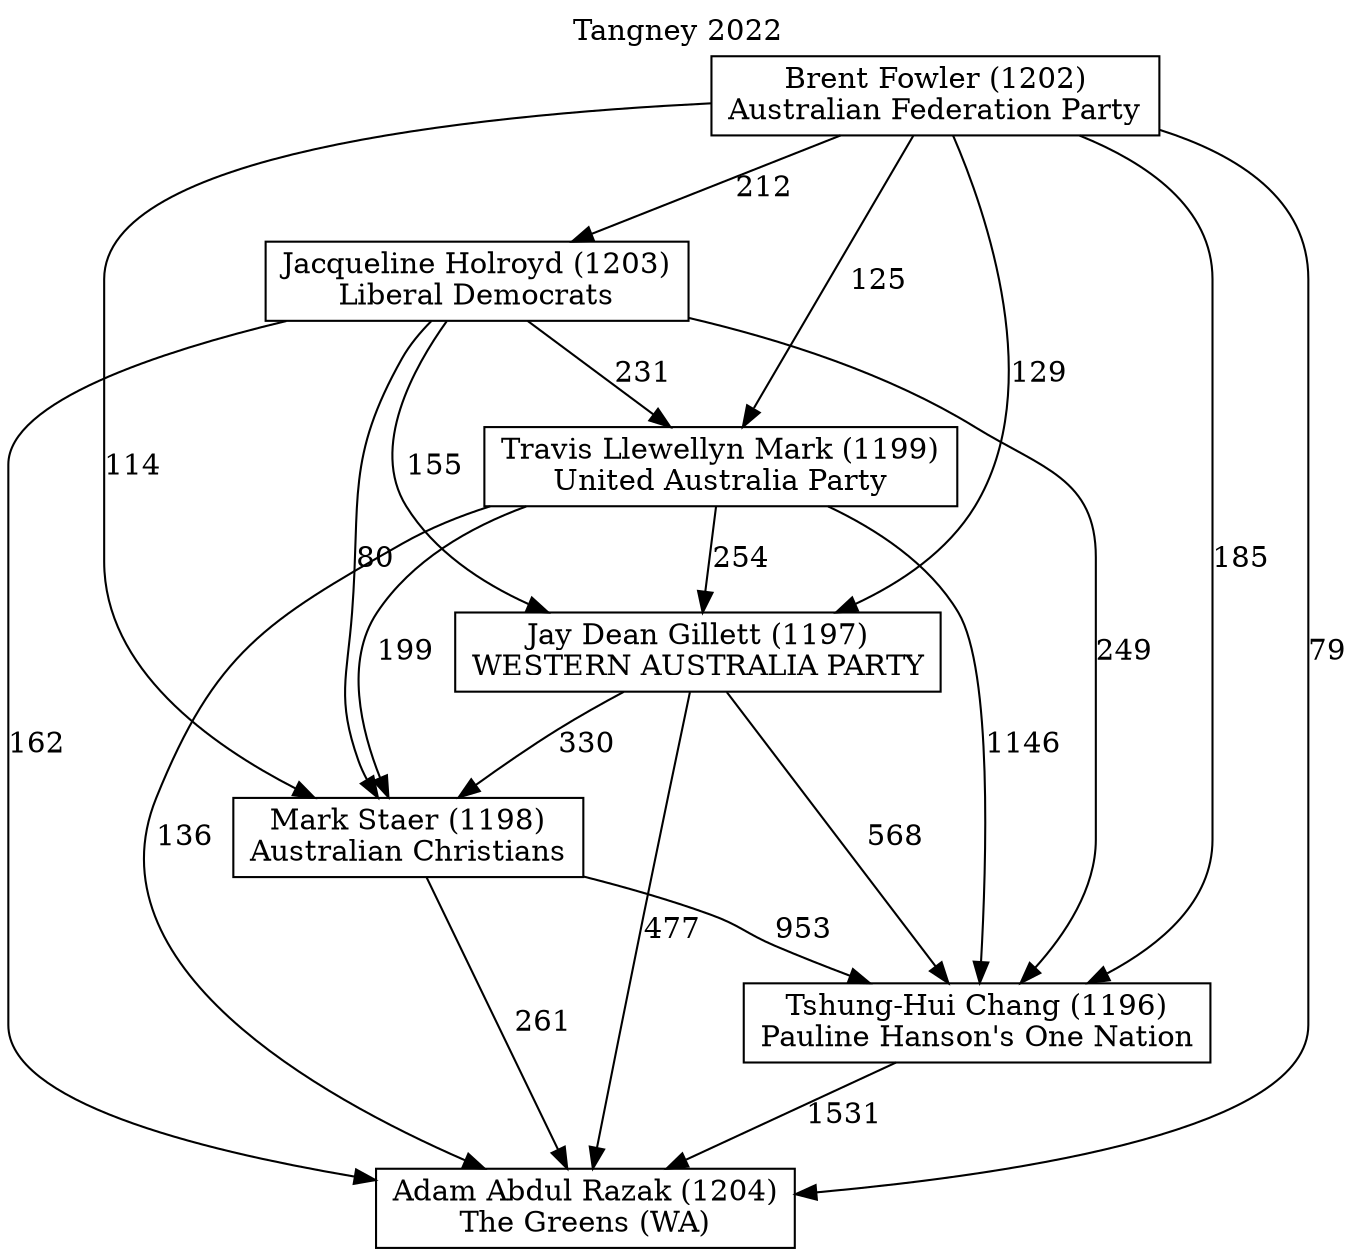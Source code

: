 // House preference flow
digraph "Adam Abdul Razak (1204)_Tangney_2022" {
	graph [label="Tangney 2022" labelloc=t mclimit=10]
	node [shape=box]
	"Brent Fowler (1202)" [label="Brent Fowler (1202)
Australian Federation Party"]
	"Mark Staer (1198)" [label="Mark Staer (1198)
Australian Christians"]
	"Jay Dean Gillett (1197)" [label="Jay Dean Gillett (1197)
WESTERN AUSTRALIA PARTY"]
	"Tshung-Hui Chang (1196)" [label="Tshung-Hui Chang (1196)
Pauline Hanson's One Nation"]
	"Jacqueline Holroyd (1203)" [label="Jacqueline Holroyd (1203)
Liberal Democrats"]
	"Travis Llewellyn Mark (1199)" [label="Travis Llewellyn Mark (1199)
United Australia Party"]
	"Adam Abdul Razak (1204)" [label="Adam Abdul Razak (1204)
The Greens (WA)"]
	"Jay Dean Gillett (1197)" -> "Tshung-Hui Chang (1196)" [label=568]
	"Jacqueline Holroyd (1203)" -> "Jay Dean Gillett (1197)" [label=155]
	"Jacqueline Holroyd (1203)" -> "Travis Llewellyn Mark (1199)" [label=231]
	"Brent Fowler (1202)" -> "Tshung-Hui Chang (1196)" [label=185]
	"Travis Llewellyn Mark (1199)" -> "Tshung-Hui Chang (1196)" [label=1146]
	"Jay Dean Gillett (1197)" -> "Adam Abdul Razak (1204)" [label=477]
	"Mark Staer (1198)" -> "Tshung-Hui Chang (1196)" [label=953]
	"Travis Llewellyn Mark (1199)" -> "Mark Staer (1198)" [label=199]
	"Mark Staer (1198)" -> "Adam Abdul Razak (1204)" [label=261]
	"Jacqueline Holroyd (1203)" -> "Tshung-Hui Chang (1196)" [label=249]
	"Brent Fowler (1202)" -> "Jay Dean Gillett (1197)" [label=129]
	"Tshung-Hui Chang (1196)" -> "Adam Abdul Razak (1204)" [label=1531]
	"Jay Dean Gillett (1197)" -> "Mark Staer (1198)" [label=330]
	"Brent Fowler (1202)" -> "Mark Staer (1198)" [label=114]
	"Travis Llewellyn Mark (1199)" -> "Adam Abdul Razak (1204)" [label=136]
	"Travis Llewellyn Mark (1199)" -> "Jay Dean Gillett (1197)" [label=254]
	"Brent Fowler (1202)" -> "Travis Llewellyn Mark (1199)" [label=125]
	"Jacqueline Holroyd (1203)" -> "Mark Staer (1198)" [label=80]
	"Jacqueline Holroyd (1203)" -> "Adam Abdul Razak (1204)" [label=162]
	"Brent Fowler (1202)" -> "Jacqueline Holroyd (1203)" [label=212]
	"Brent Fowler (1202)" -> "Adam Abdul Razak (1204)" [label=79]
}
